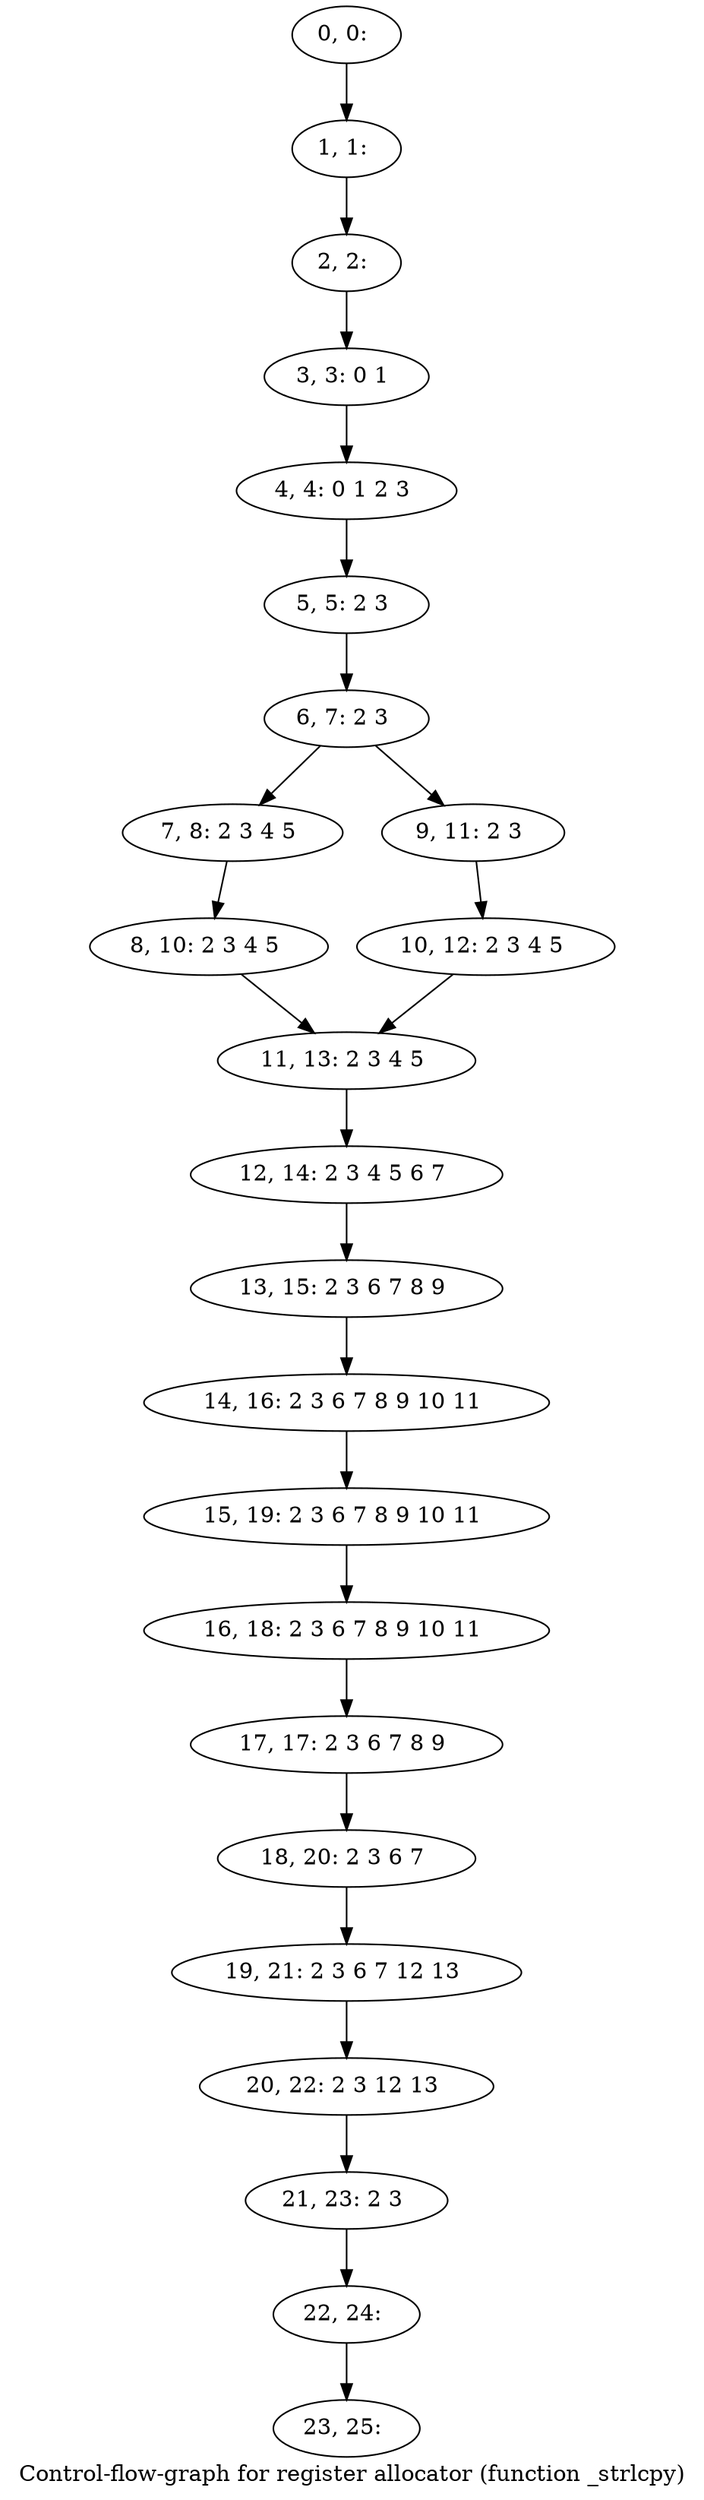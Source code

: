 digraph G {
graph [label="Control-flow-graph for register allocator (function _strlcpy)"]
0[label="0, 0: "];
1[label="1, 1: "];
2[label="2, 2: "];
3[label="3, 3: 0 1 "];
4[label="4, 4: 0 1 2 3 "];
5[label="5, 5: 2 3 "];
6[label="6, 7: 2 3 "];
7[label="7, 8: 2 3 4 5 "];
8[label="8, 10: 2 3 4 5 "];
9[label="9, 11: 2 3 "];
10[label="10, 12: 2 3 4 5 "];
11[label="11, 13: 2 3 4 5 "];
12[label="12, 14: 2 3 4 5 6 7 "];
13[label="13, 15: 2 3 6 7 8 9 "];
14[label="14, 16: 2 3 6 7 8 9 10 11 "];
15[label="15, 19: 2 3 6 7 8 9 10 11 "];
16[label="16, 18: 2 3 6 7 8 9 10 11 "];
17[label="17, 17: 2 3 6 7 8 9 "];
18[label="18, 20: 2 3 6 7 "];
19[label="19, 21: 2 3 6 7 12 13 "];
20[label="20, 22: 2 3 12 13 "];
21[label="21, 23: 2 3 "];
22[label="22, 24: "];
23[label="23, 25: "];
0->1 ;
1->2 ;
2->3 ;
3->4 ;
4->5 ;
5->6 ;
6->7 ;
6->9 ;
7->8 ;
8->11 ;
9->10 ;
10->11 ;
11->12 ;
12->13 ;
13->14 ;
14->15 ;
15->16 ;
16->17 ;
17->18 ;
18->19 ;
19->20 ;
20->21 ;
21->22 ;
22->23 ;
}
